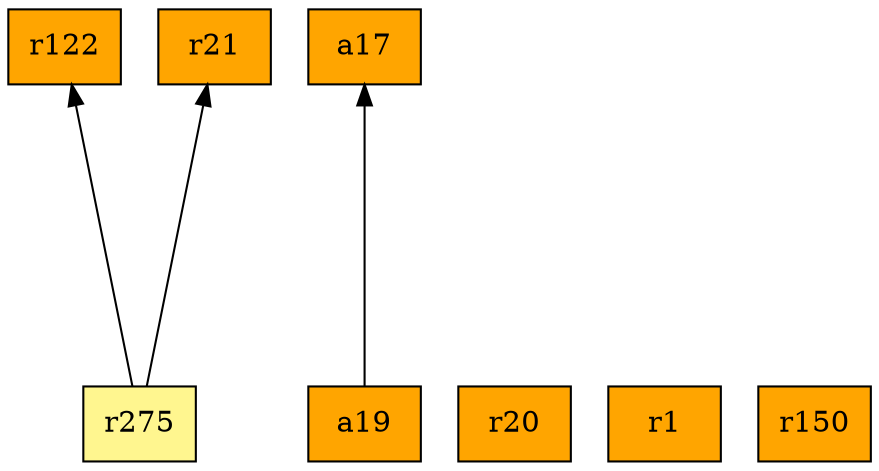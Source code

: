 digraph G {
rankdir=BT;ranksep="2.0";
"r122" [shape=record,fillcolor=orange,style=filled,label="{r122}"];
"r21" [shape=record,fillcolor=orange,style=filled,label="{r21}"];
"a17" [shape=record,fillcolor=orange,style=filled,label="{a17}"];
"r275" [shape=record,fillcolor=khaki1,style=filled,label="{r275}"];
"a19" [shape=record,fillcolor=orange,style=filled,label="{a19}"];
"r20" [shape=record,fillcolor=orange,style=filled,label="{r20}"];
"r1" [shape=record,fillcolor=orange,style=filled,label="{r1}"];
"r150" [shape=record,fillcolor=orange,style=filled,label="{r150}"];
"r275" -> "r122"
"r275" -> "r21"
"a19" -> "a17"
}